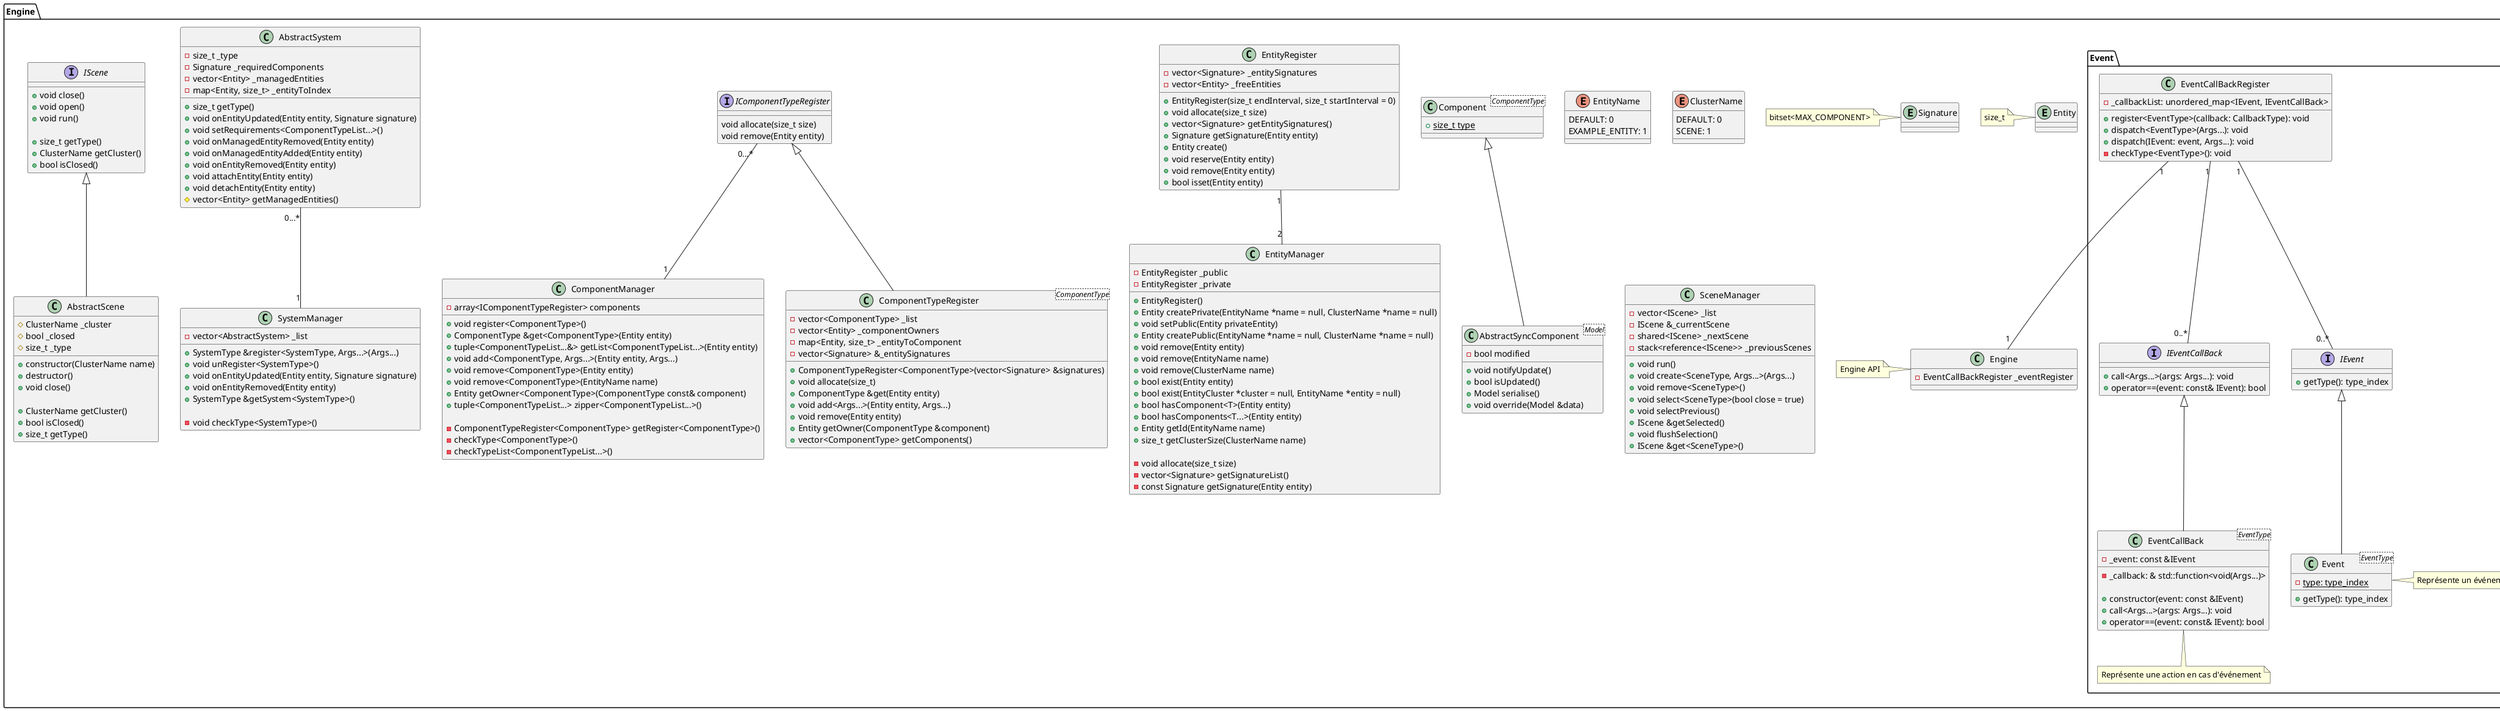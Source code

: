 @startuml
'https://plantuml.com/class-diagram

namespace Engine {

    class Engine {
        - EventCallBackRegister _eventRegister
    }
    note left : Engine API
   Event.EventCallBackRegister "1" -- "1" Engine

    entity Entity
    note left : size_t

    entity Signature
    note left : bitset<MAX_COMPONENT>

    enum EntityName {
        DEFAULT: 0
        EXAMPLE_ENTITY: 1
    }
    enum ClusterName {
        DEFAULT: 0
        SCENE: 1
    }
    /'
        COMPONENTS
    '/
    class Component<ComponentType> {
        + {static} size_t type
    }

    class AbstractSyncComponent<Model> {
        - bool modified

        + void notifyUpdate()
        + bool isUpdated()
        + Model serialise()
        + void override(Model &data)
    }
    Component <|-- AbstractSyncComponent

    /'
        ENTITY MANAGER
    '/
    class EntityManager {
        - EntityRegister _public
        - EntityRegister _private

        + EntityRegister()
        + Entity createPrivate(EntityName *name = null, ClusterName *name = null)
        + void setPublic(Entity privateEntity)
        + Entity createPublic(EntityName *name = null, ClusterName *name = null)
        + void remove(Entity entity)
        + void remove(EntityName name)
        + void remove(ClusterName name)
        + bool exist(Entity entity)
        + bool exist(EntityCluster *cluster = null, EntityName *entity = null)
        + bool hasComponent<T>(Entity entity)
        + bool hasComponents<T...>(Entity entity)
        + Entity getId(EntityName name)
        + size_t getClusterSize(ClusterName name)

        - void allocate(size_t size)
        - vector<Signature> getSignatureList()
        - const Signature getSignature(Entity entity)
    }
    class EntityRegister {
        - vector<Signature> _entitySignatures
        - vector<Entity> _freeEntities

        + EntityRegister(size_t endInterval, size_t startInterval = 0)
        + void allocate(size_t size)
        + vector<Signature> getEntitySignatures()
        + Signature getSignature(Entity entity)
        + Entity create()
        + void reserve(Entity entity)
        + void remove(Entity entity)
        + bool isset(Entity entity)
    }
    EntityRegister "1" -- "2" EntityManager

    /'
        COMPONENT MANAGER
    '/
    class ComponentManager {
        - array<IComponentTypeRegister> components

        + void register<ComponentType>()
        + ComponentType &get<ComponentType>(Entity entity)
        + tuple<ComponentTypeList...&> getList<ComponentTypeList...>(Entity entity)
        + void add<ComponentType, Args...>(Entity entity, Args...)
        + void remove<ComponentType>(Entity entity)
        + void remove<ComponentType>(EntityName name)
        + Entity getOwner<ComponentType>(ComponentType const& component)
        + tuple<ComponentTypeList...> zipper<ComponentTypeList...>()

        - ComponentTypeRegister<ComponentType> getRegister<ComponentType>()
        - checkType<ComponentType>()
        - checkTypeList<ComponentTypeList...>()
    }
    IComponentTypeRegister "0...*" -- "1" ComponentManager

    interface IComponentTypeRegister {
        void allocate(size_t size)
        void remove(Entity entity)
    }

    class ComponentTypeRegister<ComponentType> {
        - vector<ComponentType> _list
        - vector<Entity> _componentOwners
        - map<Entity, size_t> _entityToComponent
        - vector<Signature> &_entitySignatures

        + ComponentTypeRegister<ComponentType>(vector<Signature> &signatures)
        + void allocate(size_t)
        + ComponentType &get(Entity entity)
        + void add<Args...>(Entity entity, Args...)
        + void remove(Entity entity)
        + Entity getOwner(ComponentType &component)
        + vector<ComponentType> getComponents()
    }
    IComponentTypeRegister <|-- ComponentTypeRegister

    /'
        SYSTEM MODULE
    '/
    class SystemManager {
        - vector<AbstractSystem> _list

        + SystemType &register<SystemType, Args...>(Args...)
        + void unRegister<SystemType>()
        + void onEntityUpdated(Entity entity, Signature signature)
        + void onEntityRemoved(Entity entity)
        + SystemType &getSystem<SystemType>()

        - void checkType<SystemType>()
    }
    AbstractSystem "0...*" -- "1" SystemManager

    class AbstractSystem {
        - size_t _type
        - Signature _requiredComponents
        - vector<Entity> _managedEntities
        - map<Entity, size_t> _entityToIndex

        + size_t getType()
        + void onEntityUpdated(Entity entity, Signature signature)
        + void setRequirements<ComponentTypeList...>()
        + void onManagedEntityRemoved(Entity entity)
        + void onManagedEntityAdded(Entity entity)
        + void onEntityRemoved(Entity entity)
        + void attachEntity(Entity entity)
        + void detachEntity(Entity entity)
        # vector<Entity> getManagedEntities()
    }

    /'
        SCENE MODULE
    '/
    class SceneManager {
        - vector<IScene> _list
        - IScene &_currentScene
        - shared<IScene> _nextScene
        - stack<reference<IScene>> _previousScenes

        + void run()
        + void create<SceneType, Args...>(Args...)
        + void remove<SceneType>()
        + void select<SceneType>(bool close = true)
        + void selectPrevious()
        + IScene &getSelected()
        + void flushSelection()
        + IScene &get<SceneType>()
    }

    interface IScene {
        + void close()
        + void open()
        + void run()

        + size_t getType()
        + ClusterName getCluster()
        + bool isClosed()
    }

    class AbstractScene {
        # ClusterName _cluster
        # bool _closed
        # size_t _type

        + constructor(ClusterName name)
        + destructor()
        + void close()

        + ClusterName getCluster()
        + bool isClosed()
        + size_t getType()
    }
    IScene <|-- AbstractScene

    /'
        EVENT MODULE
    '/
    namespace Event {

        class EventCallBack<EventType> {
            - _event: const &IEvent
            - _callback: & std::function<void(Args...)>

            + constructor(event: const &IEvent)
            + call<Args...>(args: Args...): void
            + operator==(event: const& IEvent): bool
        }
        note bottom : Représente une action en cas d'événement
        IEventCallBack <|-- EventCallBack

        interface IEventCallBack {
            + call<Args...>(args: Args...): void
            + operator==(event: const& IEvent): bool
        }

        class EventCallBackRegister {
            - _callbackList: unordered_map<IEvent, IEventCallBack>

            + register<EventType>(callback: CallbackType): void
            + dispatch<EventType>(Args...): void
            + dispatch(IEvent: event, Args...): void
            - checkType<EventType>(): void
        }
        EventCallBackRegister "1" -- "0..*" IEventCallBack
        EventCallBackRegister "1" -- "0..*" IEvent

        interface IEvent {
            + getType(): type_index
        }
        class Event<EventType> {
            - {static} type: type_index
            + getType(): type_index
        }
        note right : Représente un événement
        IEvent <|-- Event
    }
}

namespace Game {
    class GameHandler {
        - void onStartGame(const StartGameEvent &e)
    }

    namespace GameEvent {
        class StartGameEvent {}
        Event.Event <|-- StartGameEvent
    }
}

@enduml